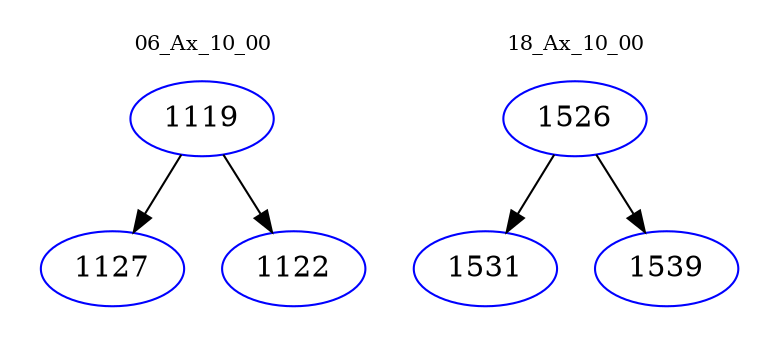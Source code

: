 digraph{
subgraph cluster_0 {
color = white
label = "06_Ax_10_00";
fontsize=10;
T0_1119 [label="1119", color="blue"]
T0_1119 -> T0_1127 [color="black"]
T0_1127 [label="1127", color="blue"]
T0_1119 -> T0_1122 [color="black"]
T0_1122 [label="1122", color="blue"]
}
subgraph cluster_1 {
color = white
label = "18_Ax_10_00";
fontsize=10;
T1_1526 [label="1526", color="blue"]
T1_1526 -> T1_1531 [color="black"]
T1_1531 [label="1531", color="blue"]
T1_1526 -> T1_1539 [color="black"]
T1_1539 [label="1539", color="blue"]
}
}

